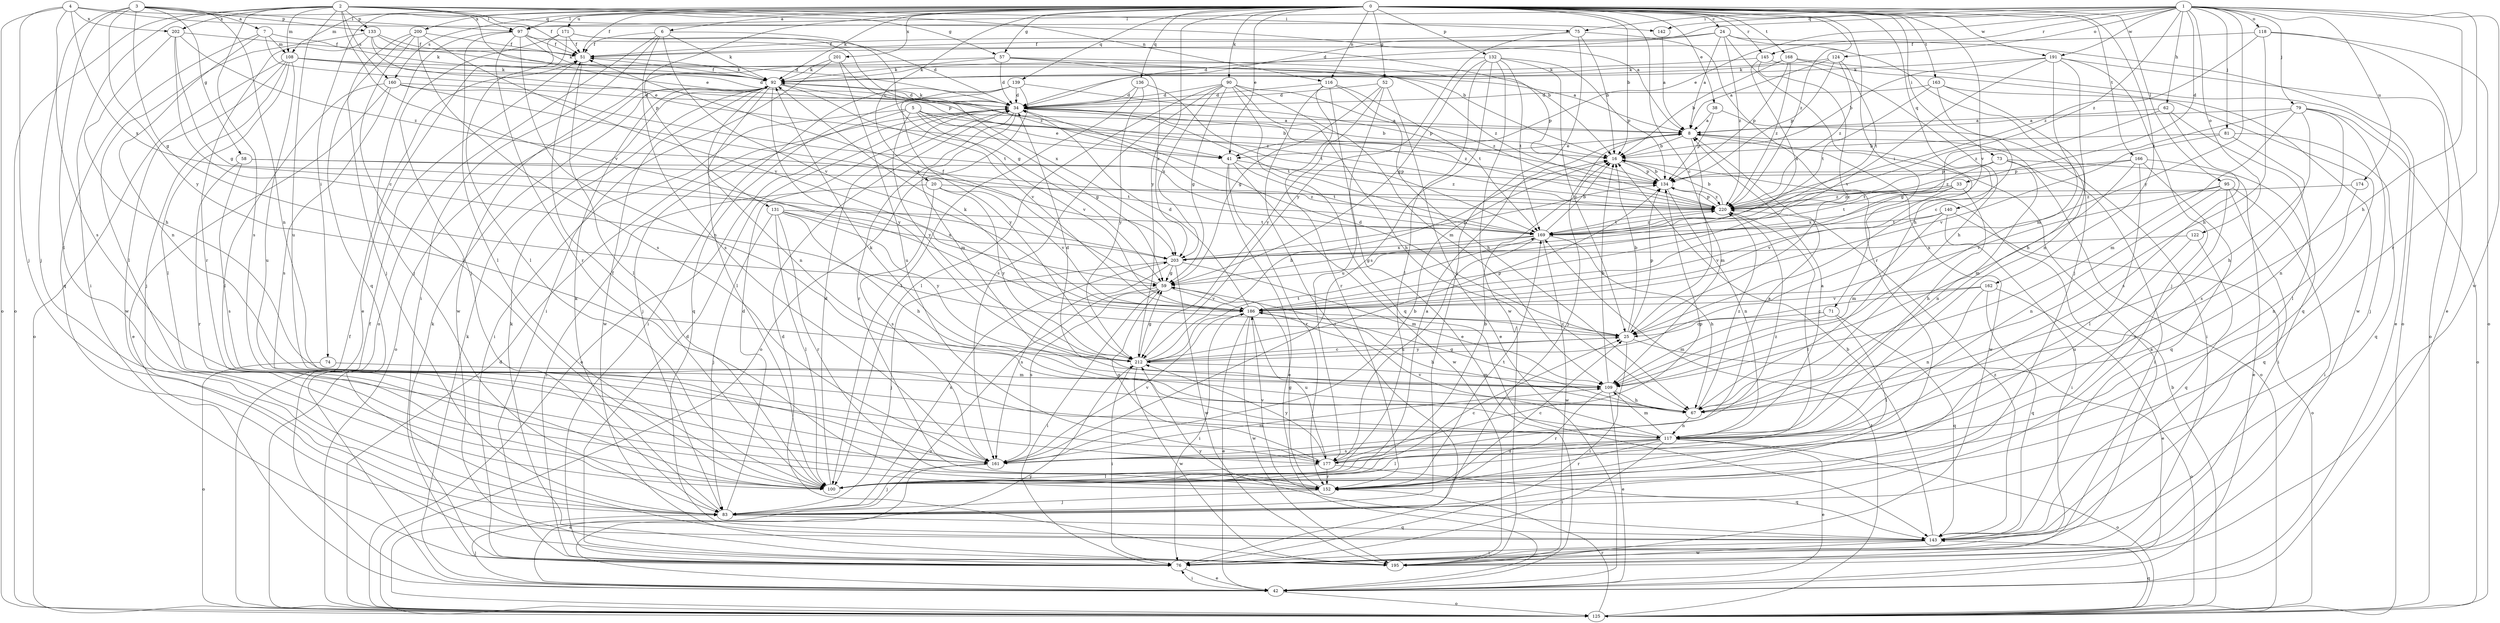 strict digraph  {
0;
1;
2;
3;
4;
5;
6;
7;
8;
16;
20;
24;
25;
33;
34;
38;
41;
42;
51;
52;
57;
58;
59;
62;
67;
71;
73;
74;
75;
76;
79;
81;
83;
90;
92;
95;
97;
100;
108;
109;
116;
117;
118;
122;
124;
125;
131;
132;
133;
134;
136;
139;
140;
142;
143;
145;
152;
160;
161;
162;
163;
166;
168;
169;
171;
174;
177;
186;
191;
195;
200;
201;
202;
203;
212;
220;
0 -> 6  [label=a];
0 -> 16  [label=b];
0 -> 20  [label=c];
0 -> 24  [label=c];
0 -> 25  [label=c];
0 -> 38  [label=e];
0 -> 41  [label=e];
0 -> 51  [label=f];
0 -> 52  [label=g];
0 -> 57  [label=g];
0 -> 71  [label=i];
0 -> 73  [label=i];
0 -> 74  [label=i];
0 -> 90  [label=k];
0 -> 92  [label=k];
0 -> 95  [label=l];
0 -> 97  [label=l];
0 -> 108  [label=m];
0 -> 116  [label=n];
0 -> 131  [label=p];
0 -> 132  [label=p];
0 -> 136  [label=q];
0 -> 139  [label=q];
0 -> 140  [label=q];
0 -> 145  [label=r];
0 -> 160  [label=s];
0 -> 162  [label=t];
0 -> 163  [label=t];
0 -> 166  [label=t];
0 -> 168  [label=t];
0 -> 171  [label=u];
0 -> 186  [label=v];
0 -> 191  [label=w];
0 -> 200  [label=x];
0 -> 201  [label=x];
0 -> 212  [label=y];
0 -> 220  [label=z];
1 -> 33  [label=d];
1 -> 34  [label=d];
1 -> 41  [label=e];
1 -> 62  [label=h];
1 -> 67  [label=h];
1 -> 75  [label=i];
1 -> 79  [label=j];
1 -> 81  [label=j];
1 -> 97  [label=l];
1 -> 118  [label=o];
1 -> 122  [label=o];
1 -> 124  [label=o];
1 -> 142  [label=q];
1 -> 145  [label=r];
1 -> 152  [label=r];
1 -> 174  [label=u];
1 -> 191  [label=w];
1 -> 195  [label=w];
1 -> 212  [label=y];
1 -> 220  [label=z];
2 -> 41  [label=e];
2 -> 51  [label=f];
2 -> 57  [label=g];
2 -> 75  [label=i];
2 -> 76  [label=i];
2 -> 97  [label=l];
2 -> 108  [label=m];
2 -> 116  [label=n];
2 -> 125  [label=o];
2 -> 133  [label=p];
2 -> 160  [label=s];
2 -> 161  [label=s];
2 -> 177  [label=u];
2 -> 186  [label=v];
2 -> 202  [label=x];
3 -> 7  [label=a];
3 -> 58  [label=g];
3 -> 59  [label=g];
3 -> 83  [label=j];
3 -> 97  [label=l];
3 -> 100  [label=l];
3 -> 117  [label=n];
3 -> 133  [label=p];
3 -> 212  [label=y];
4 -> 8  [label=a];
4 -> 83  [label=j];
4 -> 125  [label=o];
4 -> 142  [label=q];
4 -> 161  [label=s];
4 -> 202  [label=x];
4 -> 203  [label=x];
5 -> 8  [label=a];
5 -> 16  [label=b];
5 -> 41  [label=e];
5 -> 59  [label=g];
5 -> 76  [label=i];
5 -> 83  [label=j];
5 -> 186  [label=v];
5 -> 212  [label=y];
6 -> 51  [label=f];
6 -> 59  [label=g];
6 -> 76  [label=i];
6 -> 92  [label=k];
6 -> 125  [label=o];
6 -> 161  [label=s];
6 -> 186  [label=v];
7 -> 41  [label=e];
7 -> 92  [label=k];
7 -> 108  [label=m];
7 -> 117  [label=n];
7 -> 143  [label=q];
8 -> 16  [label=b];
8 -> 41  [label=e];
8 -> 83  [label=j];
8 -> 109  [label=m];
8 -> 125  [label=o];
8 -> 195  [label=w];
16 -> 134  [label=p];
20 -> 76  [label=i];
20 -> 161  [label=s];
20 -> 186  [label=v];
20 -> 212  [label=y];
20 -> 220  [label=z];
24 -> 8  [label=a];
24 -> 34  [label=d];
24 -> 51  [label=f];
24 -> 67  [label=h];
24 -> 83  [label=j];
24 -> 125  [label=o];
24 -> 220  [label=z];
25 -> 16  [label=b];
25 -> 34  [label=d];
25 -> 76  [label=i];
25 -> 92  [label=k];
25 -> 125  [label=o];
25 -> 134  [label=p];
25 -> 212  [label=y];
33 -> 67  [label=h];
33 -> 169  [label=t];
33 -> 186  [label=v];
33 -> 203  [label=x];
33 -> 220  [label=z];
34 -> 8  [label=a];
34 -> 16  [label=b];
34 -> 92  [label=k];
34 -> 109  [label=m];
34 -> 125  [label=o];
34 -> 152  [label=r];
34 -> 169  [label=t];
34 -> 220  [label=z];
38 -> 8  [label=a];
38 -> 76  [label=i];
38 -> 134  [label=p];
41 -> 42  [label=e];
41 -> 152  [label=r];
41 -> 169  [label=t];
41 -> 195  [label=w];
41 -> 220  [label=z];
42 -> 51  [label=f];
42 -> 76  [label=i];
42 -> 83  [label=j];
42 -> 92  [label=k];
42 -> 125  [label=o];
42 -> 212  [label=y];
51 -> 92  [label=k];
51 -> 100  [label=l];
52 -> 34  [label=d];
52 -> 42  [label=e];
52 -> 59  [label=g];
52 -> 177  [label=u];
52 -> 212  [label=y];
57 -> 34  [label=d];
57 -> 92  [label=k];
57 -> 134  [label=p];
57 -> 195  [label=w];
57 -> 203  [label=x];
57 -> 220  [label=z];
58 -> 134  [label=p];
58 -> 152  [label=r];
58 -> 161  [label=s];
58 -> 169  [label=t];
59 -> 51  [label=f];
59 -> 76  [label=i];
59 -> 125  [label=o];
59 -> 161  [label=s];
59 -> 186  [label=v];
62 -> 8  [label=a];
62 -> 59  [label=g];
62 -> 100  [label=l];
62 -> 161  [label=s];
67 -> 59  [label=g];
67 -> 92  [label=k];
67 -> 117  [label=n];
67 -> 220  [label=z];
71 -> 25  [label=c];
71 -> 100  [label=l];
71 -> 109  [label=m];
71 -> 143  [label=q];
73 -> 42  [label=e];
73 -> 76  [label=i];
73 -> 117  [label=n];
73 -> 134  [label=p];
73 -> 169  [label=t];
74 -> 109  [label=m];
74 -> 125  [label=o];
75 -> 16  [label=b];
75 -> 51  [label=f];
75 -> 83  [label=j];
75 -> 152  [label=r];
75 -> 212  [label=y];
76 -> 34  [label=d];
76 -> 42  [label=e];
76 -> 92  [label=k];
79 -> 8  [label=a];
79 -> 67  [label=h];
79 -> 83  [label=j];
79 -> 109  [label=m];
79 -> 117  [label=n];
79 -> 125  [label=o];
79 -> 220  [label=z];
81 -> 16  [label=b];
81 -> 143  [label=q];
81 -> 161  [label=s];
81 -> 186  [label=v];
83 -> 34  [label=d];
83 -> 92  [label=k];
83 -> 143  [label=q];
83 -> 203  [label=x];
90 -> 34  [label=d];
90 -> 59  [label=g];
90 -> 67  [label=h];
90 -> 100  [label=l];
90 -> 109  [label=m];
90 -> 143  [label=q];
90 -> 161  [label=s];
90 -> 203  [label=x];
90 -> 220  [label=z];
92 -> 34  [label=d];
92 -> 51  [label=f];
92 -> 100  [label=l];
92 -> 117  [label=n];
92 -> 125  [label=o];
92 -> 186  [label=v];
92 -> 195  [label=w];
92 -> 212  [label=y];
92 -> 220  [label=z];
95 -> 76  [label=i];
95 -> 117  [label=n];
95 -> 143  [label=q];
95 -> 152  [label=r];
95 -> 186  [label=v];
95 -> 220  [label=z];
97 -> 16  [label=b];
97 -> 51  [label=f];
97 -> 83  [label=j];
97 -> 92  [label=k];
97 -> 100  [label=l];
97 -> 117  [label=n];
97 -> 152  [label=r];
100 -> 8  [label=a];
100 -> 16  [label=b];
100 -> 25  [label=c];
100 -> 34  [label=d];
100 -> 51  [label=f];
108 -> 8  [label=a];
108 -> 34  [label=d];
108 -> 83  [label=j];
108 -> 92  [label=k];
108 -> 100  [label=l];
108 -> 125  [label=o];
108 -> 177  [label=u];
108 -> 195  [label=w];
109 -> 16  [label=b];
109 -> 34  [label=d];
109 -> 42  [label=e];
109 -> 67  [label=h];
109 -> 152  [label=r];
116 -> 34  [label=d];
116 -> 42  [label=e];
116 -> 67  [label=h];
116 -> 76  [label=i];
116 -> 152  [label=r];
116 -> 169  [label=t];
117 -> 8  [label=a];
117 -> 42  [label=e];
117 -> 76  [label=i];
117 -> 100  [label=l];
117 -> 109  [label=m];
117 -> 125  [label=o];
117 -> 152  [label=r];
117 -> 161  [label=s];
117 -> 177  [label=u];
117 -> 186  [label=v];
118 -> 42  [label=e];
118 -> 51  [label=f];
118 -> 67  [label=h];
118 -> 125  [label=o];
118 -> 220  [label=z];
122 -> 143  [label=q];
122 -> 177  [label=u];
122 -> 203  [label=x];
124 -> 8  [label=a];
124 -> 92  [label=k];
124 -> 134  [label=p];
124 -> 169  [label=t];
124 -> 220  [label=z];
125 -> 16  [label=b];
125 -> 34  [label=d];
125 -> 51  [label=f];
125 -> 143  [label=q];
125 -> 152  [label=r];
125 -> 169  [label=t];
131 -> 67  [label=h];
131 -> 83  [label=j];
131 -> 100  [label=l];
131 -> 152  [label=r];
131 -> 169  [label=t];
131 -> 203  [label=x];
131 -> 212  [label=y];
132 -> 25  [label=c];
132 -> 59  [label=g];
132 -> 92  [label=k];
132 -> 100  [label=l];
132 -> 134  [label=p];
132 -> 161  [label=s];
132 -> 169  [label=t];
132 -> 195  [label=w];
133 -> 16  [label=b];
133 -> 34  [label=d];
133 -> 51  [label=f];
133 -> 100  [label=l];
133 -> 134  [label=p];
133 -> 152  [label=r];
134 -> 16  [label=b];
134 -> 117  [label=n];
134 -> 220  [label=z];
136 -> 34  [label=d];
136 -> 100  [label=l];
136 -> 169  [label=t];
136 -> 212  [label=y];
139 -> 34  [label=d];
139 -> 76  [label=i];
139 -> 125  [label=o];
139 -> 134  [label=p];
139 -> 143  [label=q];
139 -> 212  [label=y];
140 -> 76  [label=i];
140 -> 109  [label=m];
140 -> 125  [label=o];
140 -> 169  [label=t];
140 -> 186  [label=v];
142 -> 8  [label=a];
143 -> 16  [label=b];
143 -> 76  [label=i];
143 -> 195  [label=w];
143 -> 212  [label=y];
143 -> 220  [label=z];
145 -> 25  [label=c];
145 -> 67  [label=h];
145 -> 92  [label=k];
145 -> 203  [label=x];
152 -> 25  [label=c];
152 -> 59  [label=g];
152 -> 83  [label=j];
152 -> 169  [label=t];
152 -> 186  [label=v];
160 -> 34  [label=d];
160 -> 42  [label=e];
160 -> 100  [label=l];
160 -> 161  [label=s];
160 -> 169  [label=t];
160 -> 203  [label=x];
161 -> 16  [label=b];
161 -> 42  [label=e];
161 -> 83  [label=j];
161 -> 109  [label=m];
161 -> 186  [label=v];
161 -> 220  [label=z];
162 -> 25  [label=c];
162 -> 42  [label=e];
162 -> 117  [label=n];
162 -> 143  [label=q];
162 -> 186  [label=v];
163 -> 25  [label=c];
163 -> 34  [label=d];
163 -> 67  [label=h];
163 -> 143  [label=q];
163 -> 169  [label=t];
166 -> 76  [label=i];
166 -> 100  [label=l];
166 -> 109  [label=m];
166 -> 134  [label=p];
166 -> 143  [label=q];
166 -> 220  [label=z];
168 -> 16  [label=b];
168 -> 42  [label=e];
168 -> 92  [label=k];
168 -> 134  [label=p];
168 -> 195  [label=w];
168 -> 220  [label=z];
169 -> 16  [label=b];
169 -> 59  [label=g];
169 -> 67  [label=h];
169 -> 177  [label=u];
169 -> 195  [label=w];
169 -> 203  [label=x];
169 -> 220  [label=z];
171 -> 34  [label=d];
171 -> 42  [label=e];
171 -> 51  [label=f];
171 -> 83  [label=j];
171 -> 100  [label=l];
171 -> 220  [label=z];
174 -> 117  [label=n];
174 -> 220  [label=z];
177 -> 8  [label=a];
177 -> 59  [label=g];
177 -> 100  [label=l];
177 -> 134  [label=p];
177 -> 143  [label=q];
177 -> 152  [label=r];
177 -> 212  [label=y];
186 -> 25  [label=c];
186 -> 34  [label=d];
186 -> 42  [label=e];
186 -> 67  [label=h];
186 -> 76  [label=i];
186 -> 177  [label=u];
186 -> 195  [label=w];
191 -> 16  [label=b];
191 -> 83  [label=j];
191 -> 92  [label=k];
191 -> 109  [label=m];
191 -> 117  [label=n];
191 -> 125  [label=o];
191 -> 186  [label=v];
195 -> 8  [label=a];
195 -> 34  [label=d];
195 -> 92  [label=k];
200 -> 51  [label=f];
200 -> 83  [label=j];
200 -> 100  [label=l];
200 -> 143  [label=q];
200 -> 161  [label=s];
200 -> 186  [label=v];
201 -> 76  [label=i];
201 -> 92  [label=k];
201 -> 177  [label=u];
201 -> 203  [label=x];
202 -> 25  [label=c];
202 -> 51  [label=f];
202 -> 59  [label=g];
202 -> 67  [label=h];
202 -> 220  [label=z];
203 -> 59  [label=g];
203 -> 83  [label=j];
203 -> 109  [label=m];
203 -> 134  [label=p];
203 -> 161  [label=s];
203 -> 195  [label=w];
212 -> 16  [label=b];
212 -> 25  [label=c];
212 -> 59  [label=g];
212 -> 76  [label=i];
212 -> 109  [label=m];
212 -> 134  [label=p];
212 -> 169  [label=t];
212 -> 195  [label=w];
220 -> 16  [label=b];
220 -> 100  [label=l];
220 -> 134  [label=p];
220 -> 169  [label=t];
}
